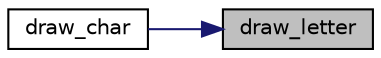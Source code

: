 digraph "draw_letter"
{
 // LATEX_PDF_SIZE
  edge [fontname="Helvetica",fontsize="10",labelfontname="Helvetica",labelfontsize="10"];
  node [fontname="Helvetica",fontsize="10",shape=record];
  rankdir="RL";
  Node1 [label="draw_letter",height=0.2,width=0.4,color="black", fillcolor="grey75", style="filled", fontcolor="black",tooltip="Draws a xpm to the screen. Works similar to draw_sprite but color can be defined."];
  Node1 -> Node2 [dir="back",color="midnightblue",fontsize="10",style="solid",fontname="Helvetica"];
  Node2 [label="draw_char",height=0.2,width=0.4,color="black", fillcolor="white", style="filled",URL="$group__sprite.html#gae8b1e6417a4343d9b34329c92cb9137b",tooltip="Draw a character to the screen. The char is only drawn if its image is available."];
}
